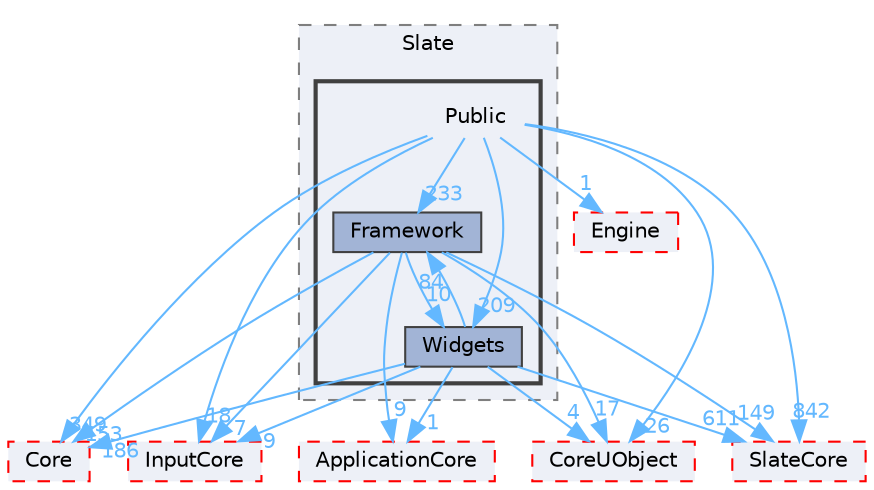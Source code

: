 digraph "Public"
{
 // INTERACTIVE_SVG=YES
 // LATEX_PDF_SIZE
  bgcolor="transparent";
  edge [fontname=Helvetica,fontsize=10,labelfontname=Helvetica,labelfontsize=10];
  node [fontname=Helvetica,fontsize=10,shape=box,height=0.2,width=0.4];
  compound=true
  subgraph clusterdir_f0312094b7f0f764d1cd7b6742c0aeab {
    graph [ bgcolor="#edf0f7", pencolor="grey50", label="Slate", fontname=Helvetica,fontsize=10 style="filled,dashed", URL="dir_f0312094b7f0f764d1cd7b6742c0aeab.html",tooltip=""]
  subgraph clusterdir_6b2e56294563200244e3f9bb0c4b2842 {
    graph [ bgcolor="#edf0f7", pencolor="grey25", label="", fontname=Helvetica,fontsize=10 style="filled,bold", URL="dir_6b2e56294563200244e3f9bb0c4b2842.html",tooltip=""]
    dir_6b2e56294563200244e3f9bb0c4b2842 [shape=plaintext, label="Public"];
  dir_5e91650a46d604759d601f9856541501 [label="Framework", fillcolor="#a2b4d6", color="grey25", style="filled", URL="dir_5e91650a46d604759d601f9856541501.html",tooltip=""];
  dir_6228195a1e6fbec85444ea1bdf4c95f2 [label="Widgets", fillcolor="#a2b4d6", color="grey25", style="filled", URL="dir_6228195a1e6fbec85444ea1bdf4c95f2.html",tooltip=""];
  }
  }
  dir_0e6cddcc9caa1238c7f3774224afaa45 [label="Core", fillcolor="#edf0f7", color="red", style="filled,dashed", URL="dir_0e6cddcc9caa1238c7f3774224afaa45.html",tooltip=""];
  dir_3e8e1daf27a38f5d72a6cbf6f3b5d663 [label="InputCore", fillcolor="#edf0f7", color="red", style="filled,dashed", URL="dir_3e8e1daf27a38f5d72a6cbf6f3b5d663.html",tooltip=""];
  dir_4c499e5e32e2b4479ad7e552df73eeae [label="CoreUObject", fillcolor="#edf0f7", color="red", style="filled,dashed", URL="dir_4c499e5e32e2b4479ad7e552df73eeae.html",tooltip=""];
  dir_a0470932637a5b4378844d0dd6134206 [label="ApplicationCore", fillcolor="#edf0f7", color="red", style="filled,dashed", URL="dir_a0470932637a5b4378844d0dd6134206.html",tooltip=""];
  dir_f0f0d357c8c9eca10fb05693ae8c53b1 [label="SlateCore", fillcolor="#edf0f7", color="red", style="filled,dashed", URL="dir_f0f0d357c8c9eca10fb05693ae8c53b1.html",tooltip=""];
  dir_fdf6aa5c3cf3805bb958134448d60562 [label="Engine", fillcolor="#edf0f7", color="red", style="filled,dashed", URL="dir_fdf6aa5c3cf3805bb958134448d60562.html",tooltip=""];
  dir_6b2e56294563200244e3f9bb0c4b2842->dir_0e6cddcc9caa1238c7f3774224afaa45 [headlabel="349", labeldistance=1.5 headhref="dir_000952_000266.html" href="dir_000952_000266.html" color="steelblue1" fontcolor="steelblue1"];
  dir_6b2e56294563200244e3f9bb0c4b2842->dir_3e8e1daf27a38f5d72a6cbf6f3b5d663 [headlabel="18", labeldistance=1.5 headhref="dir_000952_000493.html" href="dir_000952_000493.html" color="steelblue1" fontcolor="steelblue1"];
  dir_6b2e56294563200244e3f9bb0c4b2842->dir_4c499e5e32e2b4479ad7e552df73eeae [headlabel="26", labeldistance=1.5 headhref="dir_000952_000268.html" href="dir_000952_000268.html" color="steelblue1" fontcolor="steelblue1"];
  dir_6b2e56294563200244e3f9bb0c4b2842->dir_5e91650a46d604759d601f9856541501 [headlabel="233", labeldistance=1.5 headhref="dir_000952_000414.html" href="dir_000952_000414.html" color="steelblue1" fontcolor="steelblue1"];
  dir_6b2e56294563200244e3f9bb0c4b2842->dir_6228195a1e6fbec85444ea1bdf4c95f2 [headlabel="209", labeldistance=1.5 headhref="dir_000952_001289.html" href="dir_000952_001289.html" color="steelblue1" fontcolor="steelblue1"];
  dir_6b2e56294563200244e3f9bb0c4b2842->dir_f0f0d357c8c9eca10fb05693ae8c53b1 [headlabel="842", labeldistance=1.5 headhref="dir_000952_001045.html" href="dir_000952_001045.html" color="steelblue1" fontcolor="steelblue1"];
  dir_6b2e56294563200244e3f9bb0c4b2842->dir_fdf6aa5c3cf3805bb958134448d60562 [headlabel="1", labeldistance=1.5 headhref="dir_000952_000366.html" href="dir_000952_000366.html" color="steelblue1" fontcolor="steelblue1"];
  dir_5e91650a46d604759d601f9856541501->dir_0e6cddcc9caa1238c7f3774224afaa45 [headlabel="153", labeldistance=1.5 headhref="dir_000414_000266.html" href="dir_000414_000266.html" color="steelblue1" fontcolor="steelblue1"];
  dir_5e91650a46d604759d601f9856541501->dir_3e8e1daf27a38f5d72a6cbf6f3b5d663 [headlabel="7", labeldistance=1.5 headhref="dir_000414_000493.html" href="dir_000414_000493.html" color="steelblue1" fontcolor="steelblue1"];
  dir_5e91650a46d604759d601f9856541501->dir_4c499e5e32e2b4479ad7e552df73eeae [headlabel="17", labeldistance=1.5 headhref="dir_000414_000268.html" href="dir_000414_000268.html" color="steelblue1" fontcolor="steelblue1"];
  dir_5e91650a46d604759d601f9856541501->dir_6228195a1e6fbec85444ea1bdf4c95f2 [headlabel="10", labeldistance=1.5 headhref="dir_000414_001289.html" href="dir_000414_001289.html" color="steelblue1" fontcolor="steelblue1"];
  dir_5e91650a46d604759d601f9856541501->dir_a0470932637a5b4378844d0dd6134206 [headlabel="9", labeldistance=1.5 headhref="dir_000414_000056.html" href="dir_000414_000056.html" color="steelblue1" fontcolor="steelblue1"];
  dir_5e91650a46d604759d601f9856541501->dir_f0f0d357c8c9eca10fb05693ae8c53b1 [headlabel="149", labeldistance=1.5 headhref="dir_000414_001045.html" href="dir_000414_001045.html" color="steelblue1" fontcolor="steelblue1"];
  dir_6228195a1e6fbec85444ea1bdf4c95f2->dir_0e6cddcc9caa1238c7f3774224afaa45 [headlabel="186", labeldistance=1.5 headhref="dir_001289_000266.html" href="dir_001289_000266.html" color="steelblue1" fontcolor="steelblue1"];
  dir_6228195a1e6fbec85444ea1bdf4c95f2->dir_3e8e1daf27a38f5d72a6cbf6f3b5d663 [headlabel="9", labeldistance=1.5 headhref="dir_001289_000493.html" href="dir_001289_000493.html" color="steelblue1" fontcolor="steelblue1"];
  dir_6228195a1e6fbec85444ea1bdf4c95f2->dir_4c499e5e32e2b4479ad7e552df73eeae [headlabel="4", labeldistance=1.5 headhref="dir_001289_000268.html" href="dir_001289_000268.html" color="steelblue1" fontcolor="steelblue1"];
  dir_6228195a1e6fbec85444ea1bdf4c95f2->dir_5e91650a46d604759d601f9856541501 [headlabel="84", labeldistance=1.5 headhref="dir_001289_000414.html" href="dir_001289_000414.html" color="steelblue1" fontcolor="steelblue1"];
  dir_6228195a1e6fbec85444ea1bdf4c95f2->dir_a0470932637a5b4378844d0dd6134206 [headlabel="1", labeldistance=1.5 headhref="dir_001289_000056.html" href="dir_001289_000056.html" color="steelblue1" fontcolor="steelblue1"];
  dir_6228195a1e6fbec85444ea1bdf4c95f2->dir_f0f0d357c8c9eca10fb05693ae8c53b1 [headlabel="611", labeldistance=1.5 headhref="dir_001289_001045.html" href="dir_001289_001045.html" color="steelblue1" fontcolor="steelblue1"];
}
